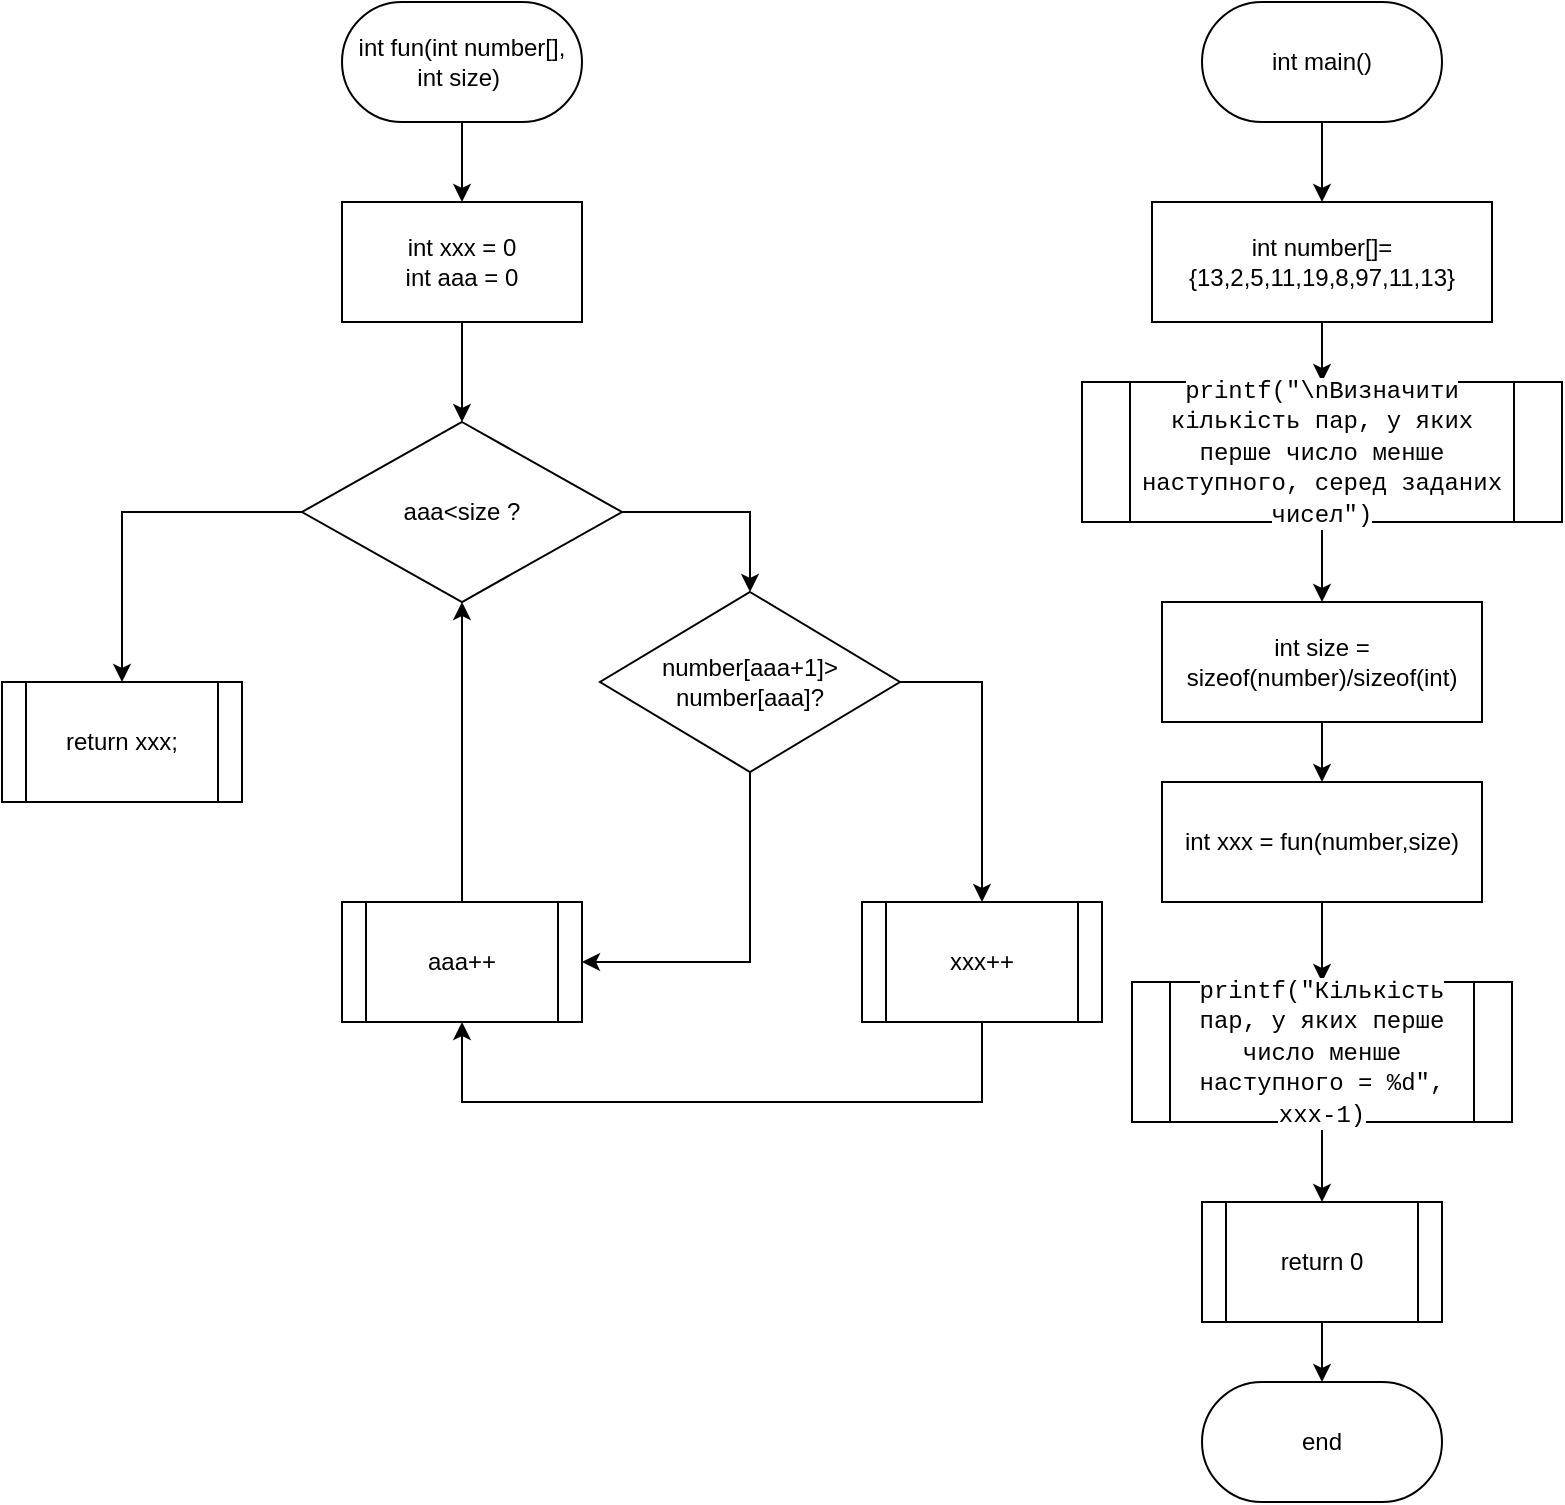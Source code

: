 <mxfile version="20.6.0" type="device"><diagram id="C5RBs43oDa-KdzZeNtuy" name="Page-1"><mxGraphModel dx="1113" dy="579" grid="1" gridSize="10" guides="1" tooltips="1" connect="1" arrows="1" fold="1" page="1" pageScale="1" pageWidth="827" pageHeight="1169" math="0" shadow="0"><root><mxCell id="WIyWlLk6GJQsqaUBKTNV-0"/><mxCell id="WIyWlLk6GJQsqaUBKTNV-1" parent="WIyWlLk6GJQsqaUBKTNV-0"/><mxCell id="dHNDZ9l9QAwONLYGASzU-16" style="edgeStyle=orthogonalEdgeStyle;rounded=0;orthogonalLoop=1;jettySize=auto;html=1;exitX=0.5;exitY=1;exitDx=0;exitDy=0;entryX=0.5;entryY=0;entryDx=0;entryDy=0;" edge="1" parent="WIyWlLk6GJQsqaUBKTNV-1" source="dHNDZ9l9QAwONLYGASzU-0" target="dHNDZ9l9QAwONLYGASzU-1"><mxGeometry relative="1" as="geometry"/></mxCell><mxCell id="dHNDZ9l9QAwONLYGASzU-0" value="int fun(int number[], int size)&amp;nbsp;" style="rounded=1;whiteSpace=wrap;html=1;arcSize=50;" vertex="1" parent="WIyWlLk6GJQsqaUBKTNV-1"><mxGeometry x="170" y="40" width="120" height="60" as="geometry"/></mxCell><mxCell id="dHNDZ9l9QAwONLYGASzU-15" style="edgeStyle=orthogonalEdgeStyle;rounded=0;orthogonalLoop=1;jettySize=auto;html=1;exitX=0.5;exitY=1;exitDx=0;exitDy=0;entryX=0.5;entryY=0;entryDx=0;entryDy=0;" edge="1" parent="WIyWlLk6GJQsqaUBKTNV-1" source="dHNDZ9l9QAwONLYGASzU-1" target="dHNDZ9l9QAwONLYGASzU-2"><mxGeometry relative="1" as="geometry"/></mxCell><mxCell id="dHNDZ9l9QAwONLYGASzU-1" value="int xxx = 0&lt;br&gt;int aaa = 0" style="rounded=0;whiteSpace=wrap;html=1;" vertex="1" parent="WIyWlLk6GJQsqaUBKTNV-1"><mxGeometry x="170" y="140" width="120" height="60" as="geometry"/></mxCell><mxCell id="dHNDZ9l9QAwONLYGASzU-8" style="edgeStyle=orthogonalEdgeStyle;rounded=0;orthogonalLoop=1;jettySize=auto;html=1;exitX=0;exitY=0.5;exitDx=0;exitDy=0;entryX=0.5;entryY=0;entryDx=0;entryDy=0;" edge="1" parent="WIyWlLk6GJQsqaUBKTNV-1" source="dHNDZ9l9QAwONLYGASzU-2" target="dHNDZ9l9QAwONLYGASzU-5"><mxGeometry relative="1" as="geometry"/></mxCell><mxCell id="dHNDZ9l9QAwONLYGASzU-9" style="edgeStyle=orthogonalEdgeStyle;rounded=0;orthogonalLoop=1;jettySize=auto;html=1;entryX=0.5;entryY=1;entryDx=0;entryDy=0;exitX=0.5;exitY=0;exitDx=0;exitDy=0;" edge="1" parent="WIyWlLk6GJQsqaUBKTNV-1" source="dHNDZ9l9QAwONLYGASzU-7" target="dHNDZ9l9QAwONLYGASzU-2"><mxGeometry relative="1" as="geometry"/></mxCell><mxCell id="dHNDZ9l9QAwONLYGASzU-10" style="edgeStyle=orthogonalEdgeStyle;rounded=0;orthogonalLoop=1;jettySize=auto;html=1;entryX=0.5;entryY=0;entryDx=0;entryDy=0;" edge="1" parent="WIyWlLk6GJQsqaUBKTNV-1" source="dHNDZ9l9QAwONLYGASzU-2" target="dHNDZ9l9QAwONLYGASzU-3"><mxGeometry relative="1" as="geometry"><Array as="points"><mxPoint x="374" y="295"/></Array></mxGeometry></mxCell><mxCell id="dHNDZ9l9QAwONLYGASzU-2" value="aaa&amp;lt;size ?" style="rhombus;whiteSpace=wrap;html=1;" vertex="1" parent="WIyWlLk6GJQsqaUBKTNV-1"><mxGeometry x="150" y="250" width="160" height="90" as="geometry"/></mxCell><mxCell id="dHNDZ9l9QAwONLYGASzU-11" style="edgeStyle=orthogonalEdgeStyle;rounded=0;orthogonalLoop=1;jettySize=auto;html=1;exitX=1;exitY=0.5;exitDx=0;exitDy=0;entryX=0.5;entryY=0;entryDx=0;entryDy=0;" edge="1" parent="WIyWlLk6GJQsqaUBKTNV-1" source="dHNDZ9l9QAwONLYGASzU-3" target="dHNDZ9l9QAwONLYGASzU-6"><mxGeometry relative="1" as="geometry"/></mxCell><mxCell id="dHNDZ9l9QAwONLYGASzU-12" style="edgeStyle=orthogonalEdgeStyle;rounded=0;orthogonalLoop=1;jettySize=auto;html=1;entryX=1;entryY=0.5;entryDx=0;entryDy=0;" edge="1" parent="WIyWlLk6GJQsqaUBKTNV-1" source="dHNDZ9l9QAwONLYGASzU-3" target="dHNDZ9l9QAwONLYGASzU-7"><mxGeometry relative="1" as="geometry"><Array as="points"><mxPoint x="374" y="520"/></Array></mxGeometry></mxCell><mxCell id="dHNDZ9l9QAwONLYGASzU-3" value="number[aaa+1]&amp;gt;&lt;br&gt;number[aaa]?" style="rhombus;whiteSpace=wrap;html=1;" vertex="1" parent="WIyWlLk6GJQsqaUBKTNV-1"><mxGeometry x="299" y="335" width="150" height="90" as="geometry"/></mxCell><mxCell id="dHNDZ9l9QAwONLYGASzU-5" value="return xxx;" style="shape=process;whiteSpace=wrap;html=1;backgroundOutline=1;" vertex="1" parent="WIyWlLk6GJQsqaUBKTNV-1"><mxGeometry y="380" width="120" height="60" as="geometry"/></mxCell><mxCell id="dHNDZ9l9QAwONLYGASzU-14" style="edgeStyle=orthogonalEdgeStyle;rounded=0;orthogonalLoop=1;jettySize=auto;html=1;entryX=0.5;entryY=1;entryDx=0;entryDy=0;" edge="1" parent="WIyWlLk6GJQsqaUBKTNV-1" source="dHNDZ9l9QAwONLYGASzU-6" target="dHNDZ9l9QAwONLYGASzU-7"><mxGeometry relative="1" as="geometry"><mxPoint x="310" y="520" as="targetPoint"/><Array as="points"><mxPoint x="490" y="590"/><mxPoint x="230" y="590"/></Array></mxGeometry></mxCell><mxCell id="dHNDZ9l9QAwONLYGASzU-6" value="xxx++" style="shape=process;whiteSpace=wrap;html=1;backgroundOutline=1;" vertex="1" parent="WIyWlLk6GJQsqaUBKTNV-1"><mxGeometry x="430" y="490" width="120" height="60" as="geometry"/></mxCell><mxCell id="dHNDZ9l9QAwONLYGASzU-7" value="aaa++" style="shape=process;whiteSpace=wrap;html=1;backgroundOutline=1;" vertex="1" parent="WIyWlLk6GJQsqaUBKTNV-1"><mxGeometry x="170" y="490" width="120" height="60" as="geometry"/></mxCell><mxCell id="dHNDZ9l9QAwONLYGASzU-27" style="edgeStyle=orthogonalEdgeStyle;rounded=0;orthogonalLoop=1;jettySize=auto;html=1;exitX=0.5;exitY=1;exitDx=0;exitDy=0;entryX=0.5;entryY=0;entryDx=0;entryDy=0;fontColor=#000000;" edge="1" parent="WIyWlLk6GJQsqaUBKTNV-1" source="dHNDZ9l9QAwONLYGASzU-17" target="dHNDZ9l9QAwONLYGASzU-18"><mxGeometry relative="1" as="geometry"/></mxCell><mxCell id="dHNDZ9l9QAwONLYGASzU-17" value="int main()" style="rounded=1;whiteSpace=wrap;html=1;arcSize=50;" vertex="1" parent="WIyWlLk6GJQsqaUBKTNV-1"><mxGeometry x="600" y="40" width="120" height="60" as="geometry"/></mxCell><mxCell id="dHNDZ9l9QAwONLYGASzU-28" style="edgeStyle=orthogonalEdgeStyle;rounded=0;orthogonalLoop=1;jettySize=auto;html=1;exitX=0.5;exitY=1;exitDx=0;exitDy=0;entryX=0.5;entryY=0;entryDx=0;entryDy=0;fontColor=#000000;" edge="1" parent="WIyWlLk6GJQsqaUBKTNV-1" source="dHNDZ9l9QAwONLYGASzU-18" target="dHNDZ9l9QAwONLYGASzU-22"><mxGeometry relative="1" as="geometry"/></mxCell><mxCell id="dHNDZ9l9QAwONLYGASzU-18" value="int number[]={13,2,5,11,19,8,97,11,13}" style="rounded=0;whiteSpace=wrap;html=1;" vertex="1" parent="WIyWlLk6GJQsqaUBKTNV-1"><mxGeometry x="575" y="140" width="170" height="60" as="geometry"/></mxCell><mxCell id="dHNDZ9l9QAwONLYGASzU-30" style="edgeStyle=orthogonalEdgeStyle;rounded=0;orthogonalLoop=1;jettySize=auto;html=1;exitX=0.5;exitY=1;exitDx=0;exitDy=0;entryX=0.5;entryY=0;entryDx=0;entryDy=0;fontColor=#000000;" edge="1" parent="WIyWlLk6GJQsqaUBKTNV-1" source="dHNDZ9l9QAwONLYGASzU-21" target="dHNDZ9l9QAwONLYGASzU-23"><mxGeometry relative="1" as="geometry"/></mxCell><mxCell id="dHNDZ9l9QAwONLYGASzU-21" value="int size = sizeof(number)/sizeof(int)" style="rounded=0;whiteSpace=wrap;html=1;fontColor=#000000;" vertex="1" parent="WIyWlLk6GJQsqaUBKTNV-1"><mxGeometry x="580" y="340" width="160" height="60" as="geometry"/></mxCell><mxCell id="dHNDZ9l9QAwONLYGASzU-29" style="edgeStyle=orthogonalEdgeStyle;rounded=0;orthogonalLoop=1;jettySize=auto;html=1;exitX=0.5;exitY=1;exitDx=0;exitDy=0;entryX=0.5;entryY=0;entryDx=0;entryDy=0;fontColor=#000000;" edge="1" parent="WIyWlLk6GJQsqaUBKTNV-1" source="dHNDZ9l9QAwONLYGASzU-22" target="dHNDZ9l9QAwONLYGASzU-21"><mxGeometry relative="1" as="geometry"/></mxCell><mxCell id="dHNDZ9l9QAwONLYGASzU-22" value="&#10;&lt;br style=&quot;color: rgb(0, 0, 0); font-family: Helvetica; font-size: 12px; font-style: normal; font-variant-ligatures: normal; font-variant-caps: normal; font-weight: 400; letter-spacing: normal; orphans: 2; text-align: center; text-indent: 0px; text-transform: none; widows: 2; word-spacing: 0px; -webkit-text-stroke-width: 0px; background-color: rgb(248, 249, 250); text-decoration-thickness: initial; text-decoration-style: initial; text-decoration-color: initial;&quot;&gt;&lt;span style=&quot;color: rgb(0, 0, 0); font-size: 12px; font-style: normal; font-variant-ligatures: normal; font-variant-caps: normal; font-weight: 400; letter-spacing: normal; orphans: 2; text-indent: 0px; text-transform: none; widows: 2; word-spacing: 0px; -webkit-text-stroke-width: 0px; text-decoration-thickness: initial; text-decoration-style: initial; text-decoration-color: initial; font-family: ui-monospace, SFMono-Regular, &amp;quot;SF Mono&amp;quot;, Menlo, Consolas, &amp;quot;Liberation Mono&amp;quot;, monospace; text-align: start; background-color: rgb(255, 255, 255); float: none; display: inline !important;&quot;&gt;printf(&quot;\nВизначити кількість пар, у яких перше число менше наступного, серед заданих чисел&quot;)&lt;/span&gt;&#10;&#10;" style="shape=process;whiteSpace=wrap;html=1;backgroundOutline=1;fontColor=#000000;" vertex="1" parent="WIyWlLk6GJQsqaUBKTNV-1"><mxGeometry x="540" y="230" width="240" height="70" as="geometry"/></mxCell><mxCell id="dHNDZ9l9QAwONLYGASzU-31" style="edgeStyle=orthogonalEdgeStyle;rounded=0;orthogonalLoop=1;jettySize=auto;html=1;exitX=0.5;exitY=1;exitDx=0;exitDy=0;entryX=0.5;entryY=0;entryDx=0;entryDy=0;fontColor=#000000;" edge="1" parent="WIyWlLk6GJQsqaUBKTNV-1" source="dHNDZ9l9QAwONLYGASzU-23" target="dHNDZ9l9QAwONLYGASzU-25"><mxGeometry relative="1" as="geometry"/></mxCell><mxCell id="dHNDZ9l9QAwONLYGASzU-23" value="int xxx = fun(number,size)" style="rounded=0;whiteSpace=wrap;html=1;fontColor=#000000;" vertex="1" parent="WIyWlLk6GJQsqaUBKTNV-1"><mxGeometry x="580" y="430" width="160" height="60" as="geometry"/></mxCell><mxCell id="dHNDZ9l9QAwONLYGASzU-32" style="edgeStyle=orthogonalEdgeStyle;rounded=0;orthogonalLoop=1;jettySize=auto;html=1;exitX=0.5;exitY=1;exitDx=0;exitDy=0;entryX=0.5;entryY=0;entryDx=0;entryDy=0;fontColor=#000000;" edge="1" parent="WIyWlLk6GJQsqaUBKTNV-1" source="dHNDZ9l9QAwONLYGASzU-25" target="dHNDZ9l9QAwONLYGASzU-26"><mxGeometry relative="1" as="geometry"/></mxCell><mxCell id="dHNDZ9l9QAwONLYGASzU-25" value="&lt;span style=&quot;color: rgb(0, 0, 0); font-family: ui-monospace, SFMono-Regular, &amp;quot;SF Mono&amp;quot;, Menlo, Consolas, &amp;quot;Liberation Mono&amp;quot;, monospace; font-size: 12px; font-style: normal; font-variant-ligatures: normal; font-variant-caps: normal; font-weight: 400; letter-spacing: normal; orphans: 2; text-align: start; text-indent: 0px; text-transform: none; widows: 2; word-spacing: 0px; -webkit-text-stroke-width: 0px; background-color: rgb(255, 255, 255); text-decoration-thickness: initial; text-decoration-style: initial; text-decoration-color: initial; float: none; display: inline !important;&quot;&gt;printf(&quot;Кількість пар, у яких перше число менше наступного = %d&quot;, xxx-1)&lt;/span&gt;" style="shape=process;whiteSpace=wrap;html=1;backgroundOutline=1;fontColor=#000000;" vertex="1" parent="WIyWlLk6GJQsqaUBKTNV-1"><mxGeometry x="565" y="530" width="190" height="70" as="geometry"/></mxCell><mxCell id="dHNDZ9l9QAwONLYGASzU-34" style="edgeStyle=orthogonalEdgeStyle;rounded=0;orthogonalLoop=1;jettySize=auto;html=1;exitX=0.5;exitY=1;exitDx=0;exitDy=0;entryX=0.5;entryY=0;entryDx=0;entryDy=0;fontColor=#000000;" edge="1" parent="WIyWlLk6GJQsqaUBKTNV-1" source="dHNDZ9l9QAwONLYGASzU-26" target="dHNDZ9l9QAwONLYGASzU-33"><mxGeometry relative="1" as="geometry"/></mxCell><mxCell id="dHNDZ9l9QAwONLYGASzU-26" value="return 0" style="shape=process;whiteSpace=wrap;html=1;backgroundOutline=1;fontColor=#000000;" vertex="1" parent="WIyWlLk6GJQsqaUBKTNV-1"><mxGeometry x="600" y="640" width="120" height="60" as="geometry"/></mxCell><mxCell id="dHNDZ9l9QAwONLYGASzU-33" value="end" style="rounded=1;whiteSpace=wrap;html=1;arcSize=50;" vertex="1" parent="WIyWlLk6GJQsqaUBKTNV-1"><mxGeometry x="600" y="730" width="120" height="60" as="geometry"/></mxCell></root></mxGraphModel></diagram></mxfile>